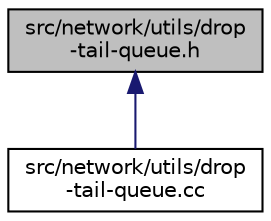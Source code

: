 digraph "src/network/utils/drop-tail-queue.h"
{
 // LATEX_PDF_SIZE
  edge [fontname="Helvetica",fontsize="10",labelfontname="Helvetica",labelfontsize="10"];
  node [fontname="Helvetica",fontsize="10",shape=record];
  Node1 [label="src/network/utils/drop\l-tail-queue.h",height=0.2,width=0.4,color="black", fillcolor="grey75", style="filled", fontcolor="black",tooltip=" "];
  Node1 -> Node2 [dir="back",color="midnightblue",fontsize="10",style="solid",fontname="Helvetica"];
  Node2 [label="src/network/utils/drop\l-tail-queue.cc",height=0.2,width=0.4,color="black", fillcolor="white", style="filled",URL="$drop-tail-queue_8cc.html",tooltip=" "];
}
